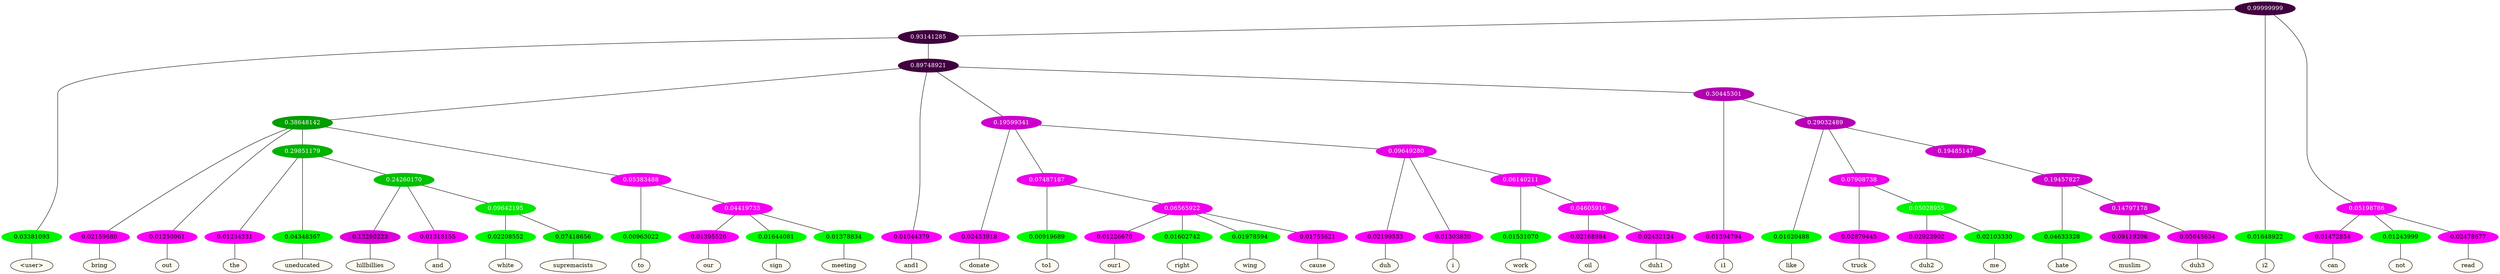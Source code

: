graph {
	node [format=png height=0.15 nodesep=0.001 ordering=out overlap=prism overlap_scaling=0.01 ranksep=0.001 ratio=0.2 style=filled width=0.15]
	{
		rank=same
		a_w_4 [label="\<user\>" color=black fillcolor=floralwhite style="filled,solid"]
		a_w_13 [label=bring color=black fillcolor=floralwhite style="filled,solid"]
		a_w_14 [label=out color=black fillcolor=floralwhite style="filled,solid"]
		a_w_22 [label=the color=black fillcolor=floralwhite style="filled,solid"]
		a_w_23 [label=uneducated color=black fillcolor=floralwhite style="filled,solid"]
		a_w_35 [label=hillbillies color=black fillcolor=floralwhite style="filled,solid"]
		a_w_36 [label=and color=black fillcolor=floralwhite style="filled,solid"]
		a_w_50 [label=white color=black fillcolor=floralwhite style="filled,solid"]
		a_w_51 [label=supremacists color=black fillcolor=floralwhite style="filled,solid"]
		a_w_25 [label=to color=black fillcolor=floralwhite style="filled,solid"]
		a_w_38 [label=our color=black fillcolor=floralwhite style="filled,solid"]
		a_w_39 [label=sign color=black fillcolor=floralwhite style="filled,solid"]
		a_w_40 [label=meeting color=black fillcolor=floralwhite style="filled,solid"]
		a_w_10 [label=and1 color=black fillcolor=floralwhite style="filled,solid"]
		a_w_17 [label=donate color=black fillcolor=floralwhite style="filled,solid"]
		a_w_27 [label=to1 color=black fillcolor=floralwhite style="filled,solid"]
		a_w_41 [label=our1 color=black fillcolor=floralwhite style="filled,solid"]
		a_w_42 [label=right color=black fillcolor=floralwhite style="filled,solid"]
		a_w_43 [label=wing color=black fillcolor=floralwhite style="filled,solid"]
		a_w_44 [label=cause color=black fillcolor=floralwhite style="filled,solid"]
		a_w_29 [label=duh color=black fillcolor=floralwhite style="filled,solid"]
		a_w_30 [label=i color=black fillcolor=floralwhite style="filled,solid"]
		a_w_45 [label=work color=black fillcolor=floralwhite style="filled,solid"]
		a_w_52 [label=oil color=black fillcolor=floralwhite style="filled,solid"]
		a_w_53 [label=duh1 color=black fillcolor=floralwhite style="filled,solid"]
		a_w_20 [label=i1 color=black fillcolor=floralwhite style="filled,solid"]
		a_w_32 [label=like color=black fillcolor=floralwhite style="filled,solid"]
		a_w_47 [label=truck color=black fillcolor=floralwhite style="filled,solid"]
		a_w_54 [label=duh2 color=black fillcolor=floralwhite style="filled,solid"]
		a_w_55 [label=me color=black fillcolor=floralwhite style="filled,solid"]
		a_w_56 [label=hate color=black fillcolor=floralwhite style="filled,solid"]
		a_w_58 [label=muslim color=black fillcolor=floralwhite style="filled,solid"]
		a_w_59 [label=duh3 color=black fillcolor=floralwhite style="filled,solid"]
		a_w_2 [label=i2 color=black fillcolor=floralwhite style="filled,solid"]
		a_w_6 [label=can color=black fillcolor=floralwhite style="filled,solid"]
		a_w_7 [label=not color=black fillcolor=floralwhite style="filled,solid"]
		a_w_8 [label=read color=black fillcolor=floralwhite style="filled,solid"]
	}
	a_n_4 -- a_w_4
	a_n_13 -- a_w_13
	a_n_14 -- a_w_14
	a_n_22 -- a_w_22
	a_n_23 -- a_w_23
	a_n_35 -- a_w_35
	a_n_36 -- a_w_36
	a_n_50 -- a_w_50
	a_n_51 -- a_w_51
	a_n_25 -- a_w_25
	a_n_38 -- a_w_38
	a_n_39 -- a_w_39
	a_n_40 -- a_w_40
	a_n_10 -- a_w_10
	a_n_17 -- a_w_17
	a_n_27 -- a_w_27
	a_n_41 -- a_w_41
	a_n_42 -- a_w_42
	a_n_43 -- a_w_43
	a_n_44 -- a_w_44
	a_n_29 -- a_w_29
	a_n_30 -- a_w_30
	a_n_45 -- a_w_45
	a_n_52 -- a_w_52
	a_n_53 -- a_w_53
	a_n_20 -- a_w_20
	a_n_32 -- a_w_32
	a_n_47 -- a_w_47
	a_n_54 -- a_w_54
	a_n_55 -- a_w_55
	a_n_56 -- a_w_56
	a_n_58 -- a_w_58
	a_n_59 -- a_w_59
	a_n_2 -- a_w_2
	a_n_6 -- a_w_6
	a_n_7 -- a_w_7
	a_n_8 -- a_w_8
	{
		rank=same
		a_n_4 [label=0.03381093 color="0.334 1.000 0.966" fontcolor=black]
		a_n_13 [label=0.02159680 color="0.835 1.000 0.978" fontcolor=black]
		a_n_14 [label=0.01250961 color="0.835 1.000 0.987" fontcolor=black]
		a_n_22 [label=0.01234331 color="0.835 1.000 0.988" fontcolor=black]
		a_n_23 [label=0.04348367 color="0.334 1.000 0.957" fontcolor=black]
		a_n_35 [label=0.13290223 color="0.835 1.000 0.867" fontcolor=black]
		a_n_36 [label=0.01318155 color="0.835 1.000 0.987" fontcolor=black]
		a_n_50 [label=0.02208552 color="0.334 1.000 0.978" fontcolor=black]
		a_n_51 [label=0.07418656 color="0.334 1.000 0.926" fontcolor=black]
		a_n_25 [label=0.00963022 color="0.334 1.000 0.990" fontcolor=black]
		a_n_38 [label=0.01395526 color="0.835 1.000 0.986" fontcolor=black]
		a_n_39 [label=0.01644081 color="0.334 1.000 0.984" fontcolor=black]
		a_n_40 [label=0.01378834 color="0.334 1.000 0.986" fontcolor=black]
		a_n_10 [label=0.01044379 color="0.835 1.000 0.990" fontcolor=black]
		a_n_17 [label=0.02453918 color="0.835 1.000 0.975" fontcolor=black]
		a_n_27 [label=0.00919689 color="0.334 1.000 0.991" fontcolor=black]
		a_n_41 [label=0.01226670 color="0.835 1.000 0.988" fontcolor=black]
		a_n_42 [label=0.01602742 color="0.334 1.000 0.984" fontcolor=black]
		a_n_43 [label=0.01978594 color="0.334 1.000 0.980" fontcolor=black]
		a_n_44 [label=0.01755621 color="0.835 1.000 0.982" fontcolor=black]
		a_n_29 [label=0.02199533 color="0.835 1.000 0.978" fontcolor=black]
		a_n_30 [label=0.01303830 color="0.835 1.000 0.987" fontcolor=black]
		a_n_45 [label=0.01531070 color="0.334 1.000 0.985" fontcolor=black]
		a_n_52 [label=0.02168984 color="0.835 1.000 0.978" fontcolor=black]
		a_n_53 [label=0.02432124 color="0.835 1.000 0.976" fontcolor=black]
		a_n_20 [label=0.01394794 color="0.835 1.000 0.986" fontcolor=black]
		a_n_32 [label=0.01620488 color="0.334 1.000 0.984" fontcolor=black]
		a_n_47 [label=0.02879445 color="0.835 1.000 0.971" fontcolor=black]
		a_n_54 [label=0.02923902 color="0.835 1.000 0.971" fontcolor=black]
		a_n_55 [label=0.02103330 color="0.334 1.000 0.979" fontcolor=black]
		a_n_56 [label=0.04633328 color="0.334 1.000 0.954" fontcolor=black]
		a_n_58 [label=0.09119206 color="0.835 1.000 0.909" fontcolor=black]
		a_n_59 [label=0.05645634 color="0.835 1.000 0.944" fontcolor=black]
		a_n_2 [label=0.01648922 color="0.334 1.000 0.984" fontcolor=black]
		a_n_6 [label=0.01472854 color="0.835 1.000 0.985" fontcolor=black]
		a_n_7 [label=0.01243999 color="0.334 1.000 0.988" fontcolor=black]
		a_n_8 [label=0.02478677 color="0.835 1.000 0.975" fontcolor=black]
	}
	a_n_0 [label=0.99999999 color="0.835 1.000 0.250" fontcolor=grey99]
	a_n_1 [label=0.93141285 color="0.835 1.000 0.250" fontcolor=grey99]
	a_n_0 -- a_n_1
	a_n_0 -- a_n_2
	a_n_3 [label=0.05198786 color="0.835 1.000 0.948" fontcolor=grey99]
	a_n_0 -- a_n_3
	a_n_1 -- a_n_4
	a_n_5 [label=0.89748921 color="0.835 1.000 0.250" fontcolor=grey99]
	a_n_1 -- a_n_5
	a_n_3 -- a_n_6
	a_n_3 -- a_n_7
	a_n_3 -- a_n_8
	a_n_9 [label=0.38648142 color="0.334 1.000 0.614" fontcolor=grey99]
	a_n_5 -- a_n_9
	a_n_5 -- a_n_10
	a_n_11 [label=0.19599341 color="0.835 1.000 0.804" fontcolor=grey99]
	a_n_5 -- a_n_11
	a_n_12 [label=0.30445301 color="0.835 1.000 0.696" fontcolor=grey99]
	a_n_5 -- a_n_12
	a_n_9 -- a_n_13
	a_n_9 -- a_n_14
	a_n_15 [label=0.29851179 color="0.334 1.000 0.701" fontcolor=grey99]
	a_n_9 -- a_n_15
	a_n_16 [label=0.05383488 color="0.835 1.000 0.946" fontcolor=grey99]
	a_n_9 -- a_n_16
	a_n_11 -- a_n_17
	a_n_18 [label=0.07487187 color="0.835 1.000 0.925" fontcolor=grey99]
	a_n_11 -- a_n_18
	a_n_19 [label=0.09649280 color="0.835 1.000 0.904" fontcolor=grey99]
	a_n_11 -- a_n_19
	a_n_12 -- a_n_20
	a_n_21 [label=0.29032489 color="0.835 1.000 0.710" fontcolor=grey99]
	a_n_12 -- a_n_21
	a_n_15 -- a_n_22
	a_n_15 -- a_n_23
	a_n_24 [label=0.24260170 color="0.334 1.000 0.757" fontcolor=grey99]
	a_n_15 -- a_n_24
	a_n_16 -- a_n_25
	a_n_26 [label=0.04419733 color="0.835 1.000 0.956" fontcolor=grey99]
	a_n_16 -- a_n_26
	a_n_18 -- a_n_27
	a_n_28 [label=0.06565922 color="0.835 1.000 0.934" fontcolor=grey99]
	a_n_18 -- a_n_28
	a_n_19 -- a_n_29
	a_n_19 -- a_n_30
	a_n_31 [label=0.06140211 color="0.835 1.000 0.939" fontcolor=grey99]
	a_n_19 -- a_n_31
	a_n_21 -- a_n_32
	a_n_33 [label=0.07908738 color="0.835 1.000 0.921" fontcolor=grey99]
	a_n_21 -- a_n_33
	a_n_34 [label=0.19485147 color="0.835 1.000 0.805" fontcolor=grey99]
	a_n_21 -- a_n_34
	a_n_24 -- a_n_35
	a_n_24 -- a_n_36
	a_n_37 [label=0.09642195 color="0.334 1.000 0.904" fontcolor=grey99]
	a_n_24 -- a_n_37
	a_n_26 -- a_n_38
	a_n_26 -- a_n_39
	a_n_26 -- a_n_40
	a_n_28 -- a_n_41
	a_n_28 -- a_n_42
	a_n_28 -- a_n_43
	a_n_28 -- a_n_44
	a_n_31 -- a_n_45
	a_n_46 [label=0.04605916 color="0.835 1.000 0.954" fontcolor=grey99]
	a_n_31 -- a_n_46
	a_n_33 -- a_n_47
	a_n_48 [label=0.05028955 color="0.334 1.000 0.950" fontcolor=grey99]
	a_n_33 -- a_n_48
	a_n_49 [label=0.19457827 color="0.835 1.000 0.805" fontcolor=grey99]
	a_n_34 -- a_n_49
	a_n_37 -- a_n_50
	a_n_37 -- a_n_51
	a_n_46 -- a_n_52
	a_n_46 -- a_n_53
	a_n_48 -- a_n_54
	a_n_48 -- a_n_55
	a_n_49 -- a_n_56
	a_n_57 [label=0.14797178 color="0.835 1.000 0.852" fontcolor=grey99]
	a_n_49 -- a_n_57
	a_n_57 -- a_n_58
	a_n_57 -- a_n_59
}
